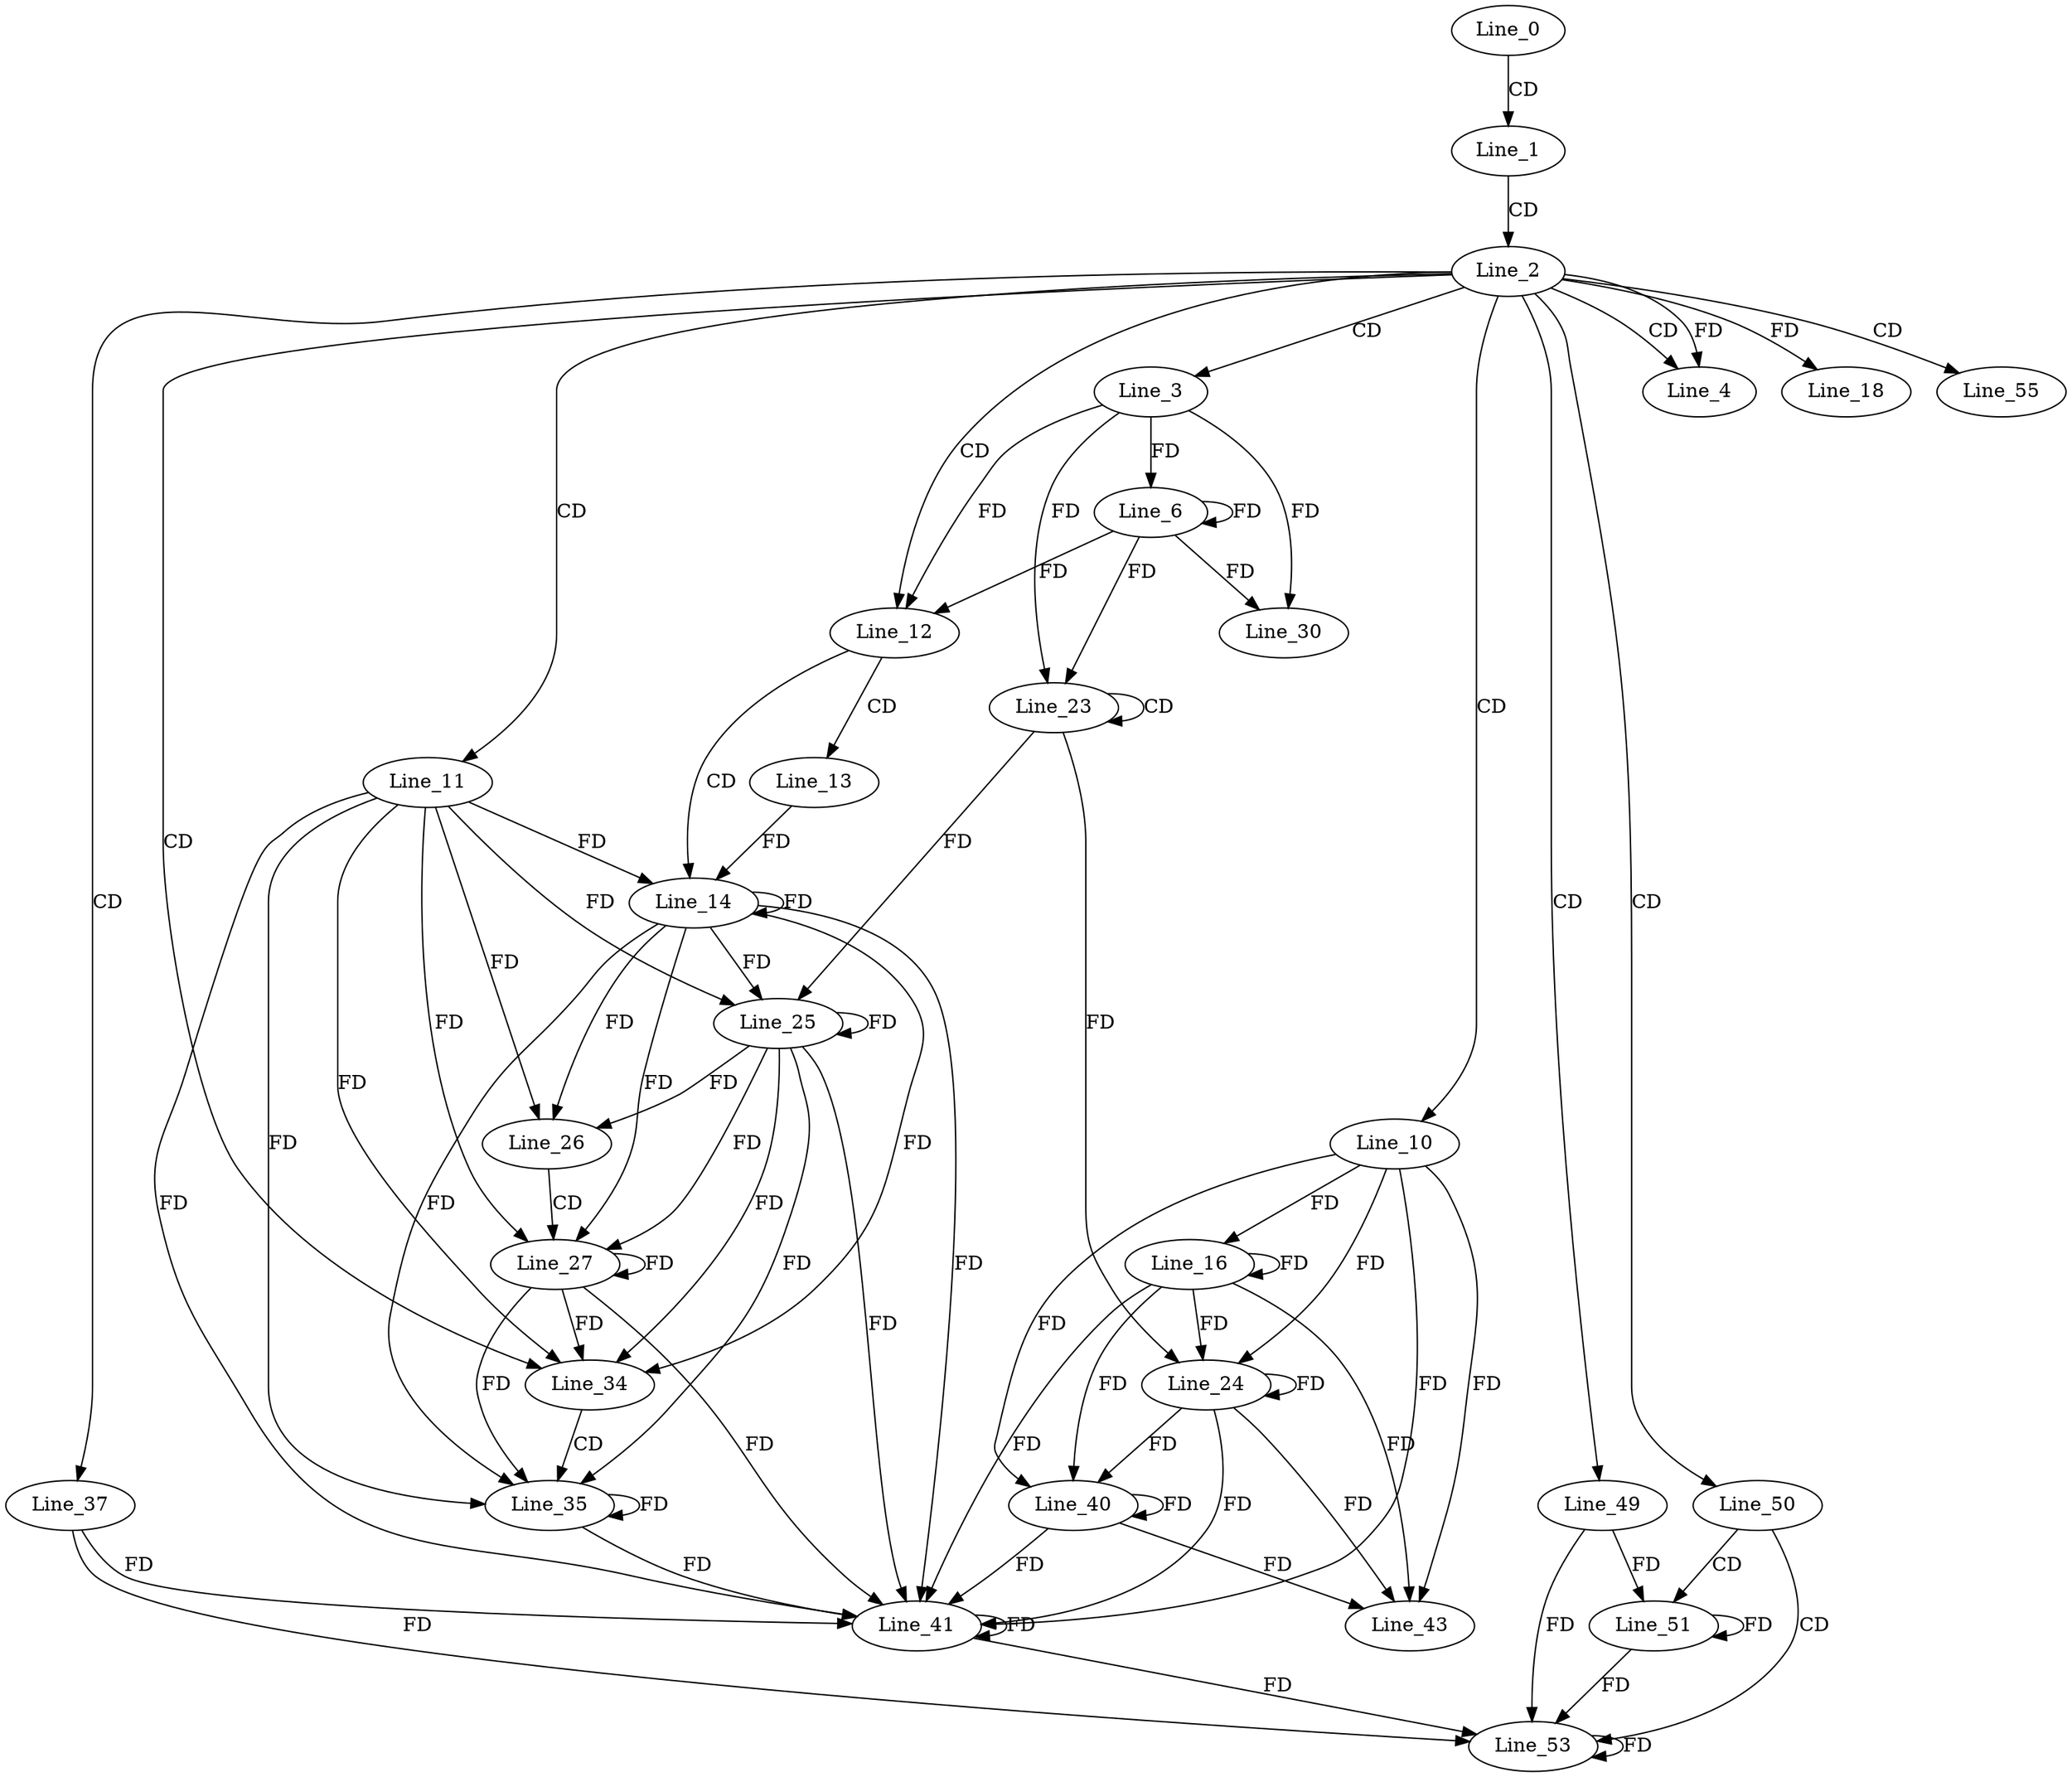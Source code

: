 digraph G {
  Line_0;
  Line_1;
  Line_2;
  Line_3;
  Line_4;
  Line_4;
  Line_6;
  Line_10;
  Line_11;
  Line_12;
  Line_13;
  Line_14;
  Line_14;
  Line_16;
  Line_18;
  Line_23;
  Line_23;
  Line_24;
  Line_24;
  Line_25;
  Line_25;
  Line_26;
  Line_27;
  Line_27;
  Line_30;
  Line_34;
  Line_35;
  Line_37;
  Line_40;
  Line_41;
  Line_41;
  Line_43;
  Line_49;
  Line_50;
  Line_51;
  Line_53;
  Line_55;
  Line_0 -> Line_1 [ label="CD" ];
  Line_1 -> Line_2 [ label="CD" ];
  Line_2 -> Line_3 [ label="CD" ];
  Line_2 -> Line_4 [ label="CD" ];
  Line_2 -> Line_4 [ label="FD" ];
  Line_3 -> Line_6 [ label="FD" ];
  Line_6 -> Line_6 [ label="FD" ];
  Line_2 -> Line_10 [ label="CD" ];
  Line_2 -> Line_11 [ label="CD" ];
  Line_2 -> Line_12 [ label="CD" ];
  Line_3 -> Line_12 [ label="FD" ];
  Line_6 -> Line_12 [ label="FD" ];
  Line_12 -> Line_13 [ label="CD" ];
  Line_12 -> Line_14 [ label="CD" ];
  Line_11 -> Line_14 [ label="FD" ];
  Line_14 -> Line_14 [ label="FD" ];
  Line_13 -> Line_14 [ label="FD" ];
  Line_10 -> Line_16 [ label="FD" ];
  Line_16 -> Line_16 [ label="FD" ];
  Line_2 -> Line_18 [ label="FD" ];
  Line_23 -> Line_23 [ label="CD" ];
  Line_3 -> Line_23 [ label="FD" ];
  Line_6 -> Line_23 [ label="FD" ];
  Line_10 -> Line_24 [ label="FD" ];
  Line_16 -> Line_24 [ label="FD" ];
  Line_24 -> Line_24 [ label="FD" ];
  Line_23 -> Line_24 [ label="FD" ];
  Line_11 -> Line_25 [ label="FD" ];
  Line_14 -> Line_25 [ label="FD" ];
  Line_25 -> Line_25 [ label="FD" ];
  Line_23 -> Line_25 [ label="FD" ];
  Line_11 -> Line_26 [ label="FD" ];
  Line_14 -> Line_26 [ label="FD" ];
  Line_25 -> Line_26 [ label="FD" ];
  Line_26 -> Line_27 [ label="CD" ];
  Line_11 -> Line_27 [ label="FD" ];
  Line_14 -> Line_27 [ label="FD" ];
  Line_25 -> Line_27 [ label="FD" ];
  Line_27 -> Line_27 [ label="FD" ];
  Line_3 -> Line_30 [ label="FD" ];
  Line_6 -> Line_30 [ label="FD" ];
  Line_2 -> Line_34 [ label="CD" ];
  Line_11 -> Line_34 [ label="FD" ];
  Line_14 -> Line_34 [ label="FD" ];
  Line_25 -> Line_34 [ label="FD" ];
  Line_27 -> Line_34 [ label="FD" ];
  Line_34 -> Line_35 [ label="CD" ];
  Line_11 -> Line_35 [ label="FD" ];
  Line_14 -> Line_35 [ label="FD" ];
  Line_25 -> Line_35 [ label="FD" ];
  Line_27 -> Line_35 [ label="FD" ];
  Line_35 -> Line_35 [ label="FD" ];
  Line_2 -> Line_37 [ label="CD" ];
  Line_10 -> Line_40 [ label="FD" ];
  Line_16 -> Line_40 [ label="FD" ];
  Line_24 -> Line_40 [ label="FD" ];
  Line_40 -> Line_40 [ label="FD" ];
  Line_37 -> Line_41 [ label="FD" ];
  Line_41 -> Line_41 [ label="FD" ];
  Line_10 -> Line_41 [ label="FD" ];
  Line_16 -> Line_41 [ label="FD" ];
  Line_24 -> Line_41 [ label="FD" ];
  Line_40 -> Line_41 [ label="FD" ];
  Line_11 -> Line_41 [ label="FD" ];
  Line_14 -> Line_41 [ label="FD" ];
  Line_25 -> Line_41 [ label="FD" ];
  Line_27 -> Line_41 [ label="FD" ];
  Line_35 -> Line_41 [ label="FD" ];
  Line_10 -> Line_43 [ label="FD" ];
  Line_16 -> Line_43 [ label="FD" ];
  Line_24 -> Line_43 [ label="FD" ];
  Line_40 -> Line_43 [ label="FD" ];
  Line_2 -> Line_49 [ label="CD" ];
  Line_2 -> Line_50 [ label="CD" ];
  Line_50 -> Line_51 [ label="CD" ];
  Line_49 -> Line_51 [ label="FD" ];
  Line_51 -> Line_51 [ label="FD" ];
  Line_50 -> Line_53 [ label="CD" ];
  Line_49 -> Line_53 [ label="FD" ];
  Line_51 -> Line_53 [ label="FD" ];
  Line_53 -> Line_53 [ label="FD" ];
  Line_37 -> Line_53 [ label="FD" ];
  Line_41 -> Line_53 [ label="FD" ];
  Line_2 -> Line_55 [ label="CD" ];
}
